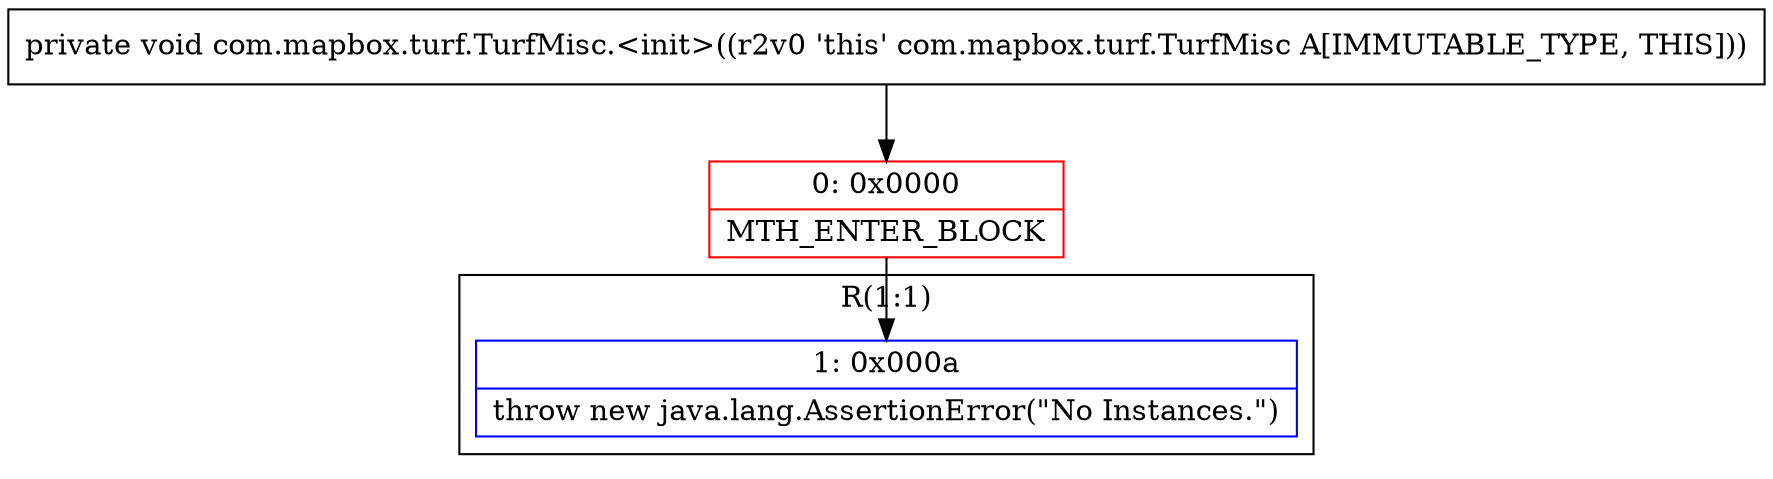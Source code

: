 digraph "CFG forcom.mapbox.turf.TurfMisc.\<init\>()V" {
subgraph cluster_Region_2026067858 {
label = "R(1:1)";
node [shape=record,color=blue];
Node_1 [shape=record,label="{1\:\ 0x000a|throw new java.lang.AssertionError(\"No Instances.\")\l}"];
}
Node_0 [shape=record,color=red,label="{0\:\ 0x0000|MTH_ENTER_BLOCK\l}"];
MethodNode[shape=record,label="{private void com.mapbox.turf.TurfMisc.\<init\>((r2v0 'this' com.mapbox.turf.TurfMisc A[IMMUTABLE_TYPE, THIS])) }"];
MethodNode -> Node_0;
Node_0 -> Node_1;
}

